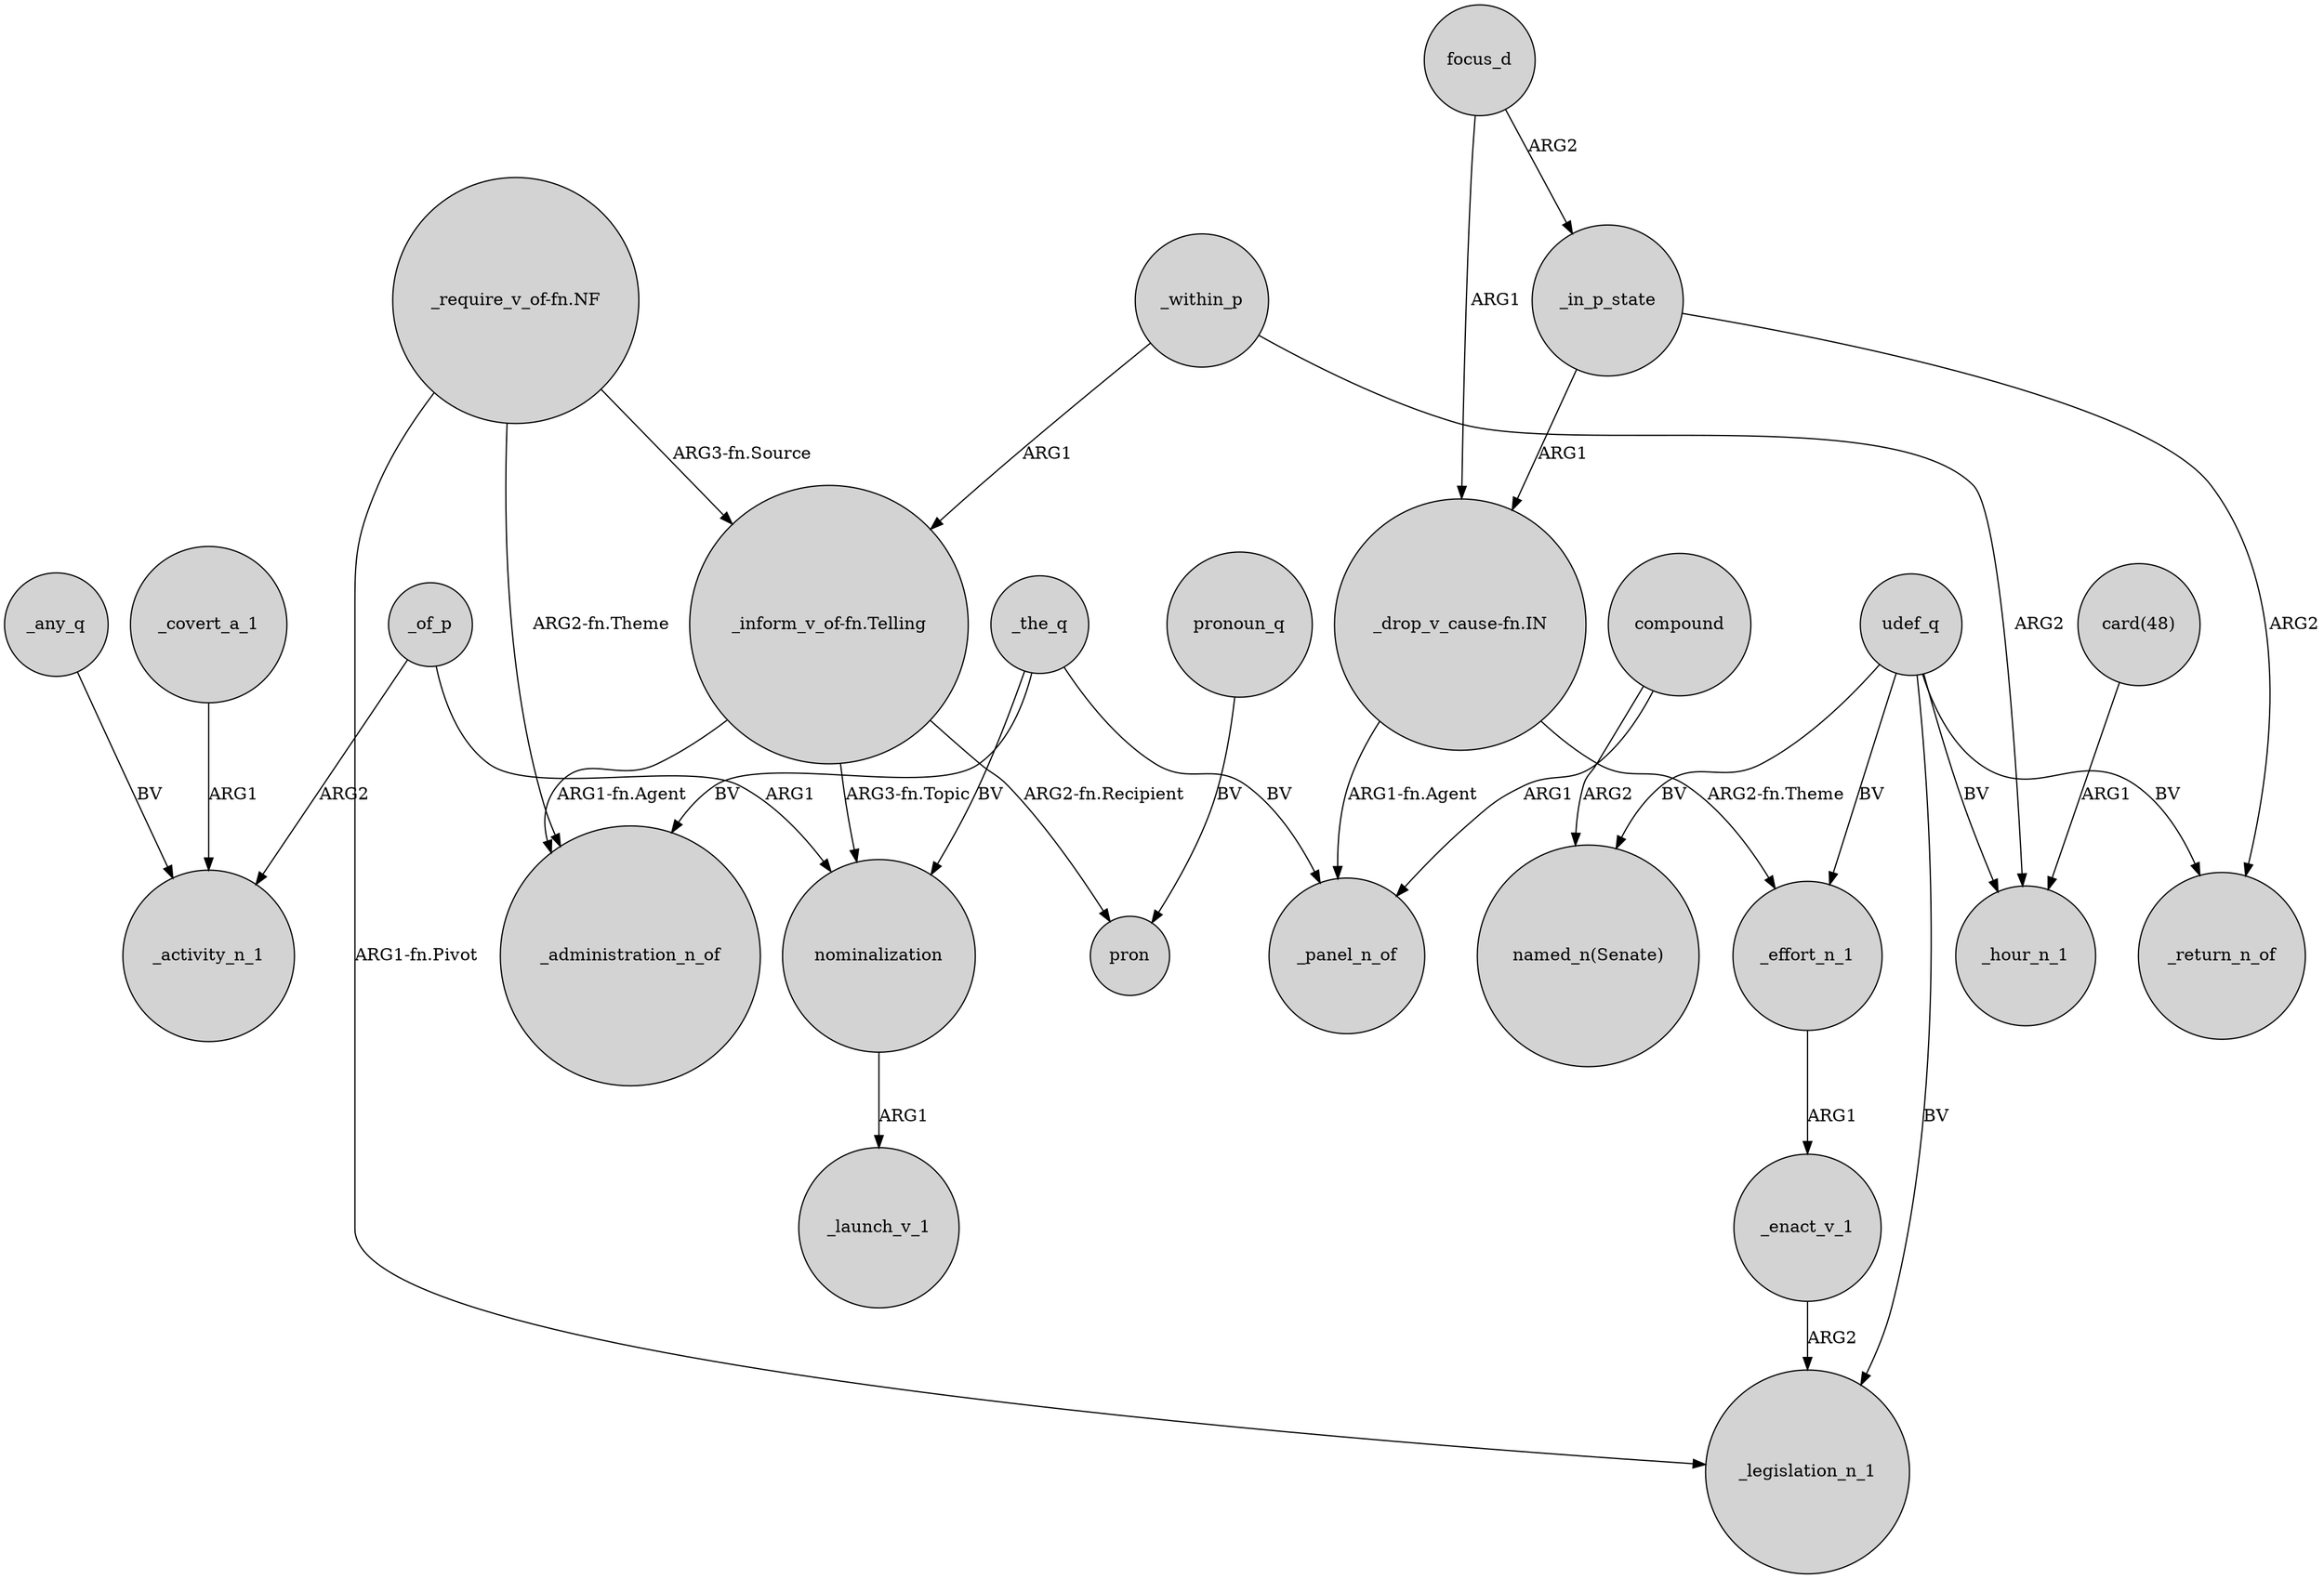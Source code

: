 digraph {
	node [shape=circle style=filled]
	"_inform_v_of-fn.Telling" -> nominalization [label="ARG3-fn.Topic"]
	"_drop_v_cause-fn.IN" -> _effort_n_1 [label="ARG2-fn.Theme"]
	_enact_v_1 -> _legislation_n_1 [label=ARG2]
	_any_q -> _activity_n_1 [label=BV]
	"_require_v_of-fn.NF" -> _administration_n_of [label="ARG2-fn.Theme"]
	"_require_v_of-fn.NF" -> "_inform_v_of-fn.Telling" [label="ARG3-fn.Source"]
	_within_p -> "_inform_v_of-fn.Telling" [label=ARG1]
	_within_p -> _hour_n_1 [label=ARG2]
	udef_q -> _return_n_of [label=BV]
	_covert_a_1 -> _activity_n_1 [label=ARG1]
	focus_d -> _in_p_state [label=ARG2]
	_effort_n_1 -> _enact_v_1 [label=ARG1]
	udef_q -> _hour_n_1 [label=BV]
	"_inform_v_of-fn.Telling" -> _administration_n_of [label="ARG1-fn.Agent"]
	_of_p -> nominalization [label=ARG1]
	_of_p -> _activity_n_1 [label=ARG2]
	nominalization -> _launch_v_1 [label=ARG1]
	compound -> _panel_n_of [label=ARG1]
	pronoun_q -> pron [label=BV]
	_the_q -> _panel_n_of [label=BV]
	_in_p_state -> "_drop_v_cause-fn.IN" [label=ARG1]
	"_require_v_of-fn.NF" -> _legislation_n_1 [label="ARG1-fn.Pivot"]
	compound -> "named_n(Senate)" [label=ARG2]
	"_drop_v_cause-fn.IN" -> _panel_n_of [label="ARG1-fn.Agent"]
	udef_q -> "named_n(Senate)" [label=BV]
	_in_p_state -> _return_n_of [label=ARG2]
	udef_q -> _legislation_n_1 [label=BV]
	_the_q -> _administration_n_of [label=BV]
	"card(48)" -> _hour_n_1 [label=ARG1]
	"_inform_v_of-fn.Telling" -> pron [label="ARG2-fn.Recipient"]
	udef_q -> _effort_n_1 [label=BV]
	_the_q -> nominalization [label=BV]
	focus_d -> "_drop_v_cause-fn.IN" [label=ARG1]
}
